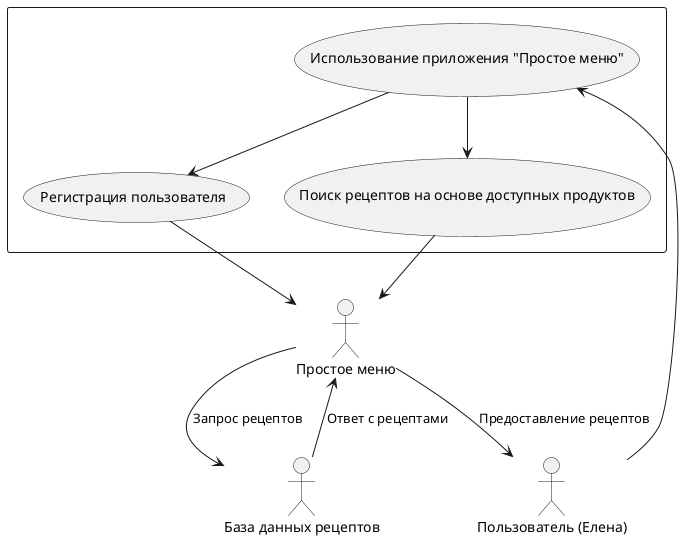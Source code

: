 @startuml



actor "Пользователь (Елена)" as Elena
actor "Простое меню" as Menu
actor "База данных рецептов" as DB
rectangle {
Elena --> (Использование приложения "Простое меню")

(Использование приложения "Простое меню") --> (Поиск рецептов на основе доступных продуктов)
(Использование приложения "Простое меню") --> (Регистрация пользователя)

(Поиск рецептов на основе доступных продуктов) --> Menu
(Регистрация пользователя) --> Menu
Menu --> DB : Запрос рецептов
DB --> Menu : Ответ с рецептами
Menu --> Elena : Предоставление рецептов
}
@enduml